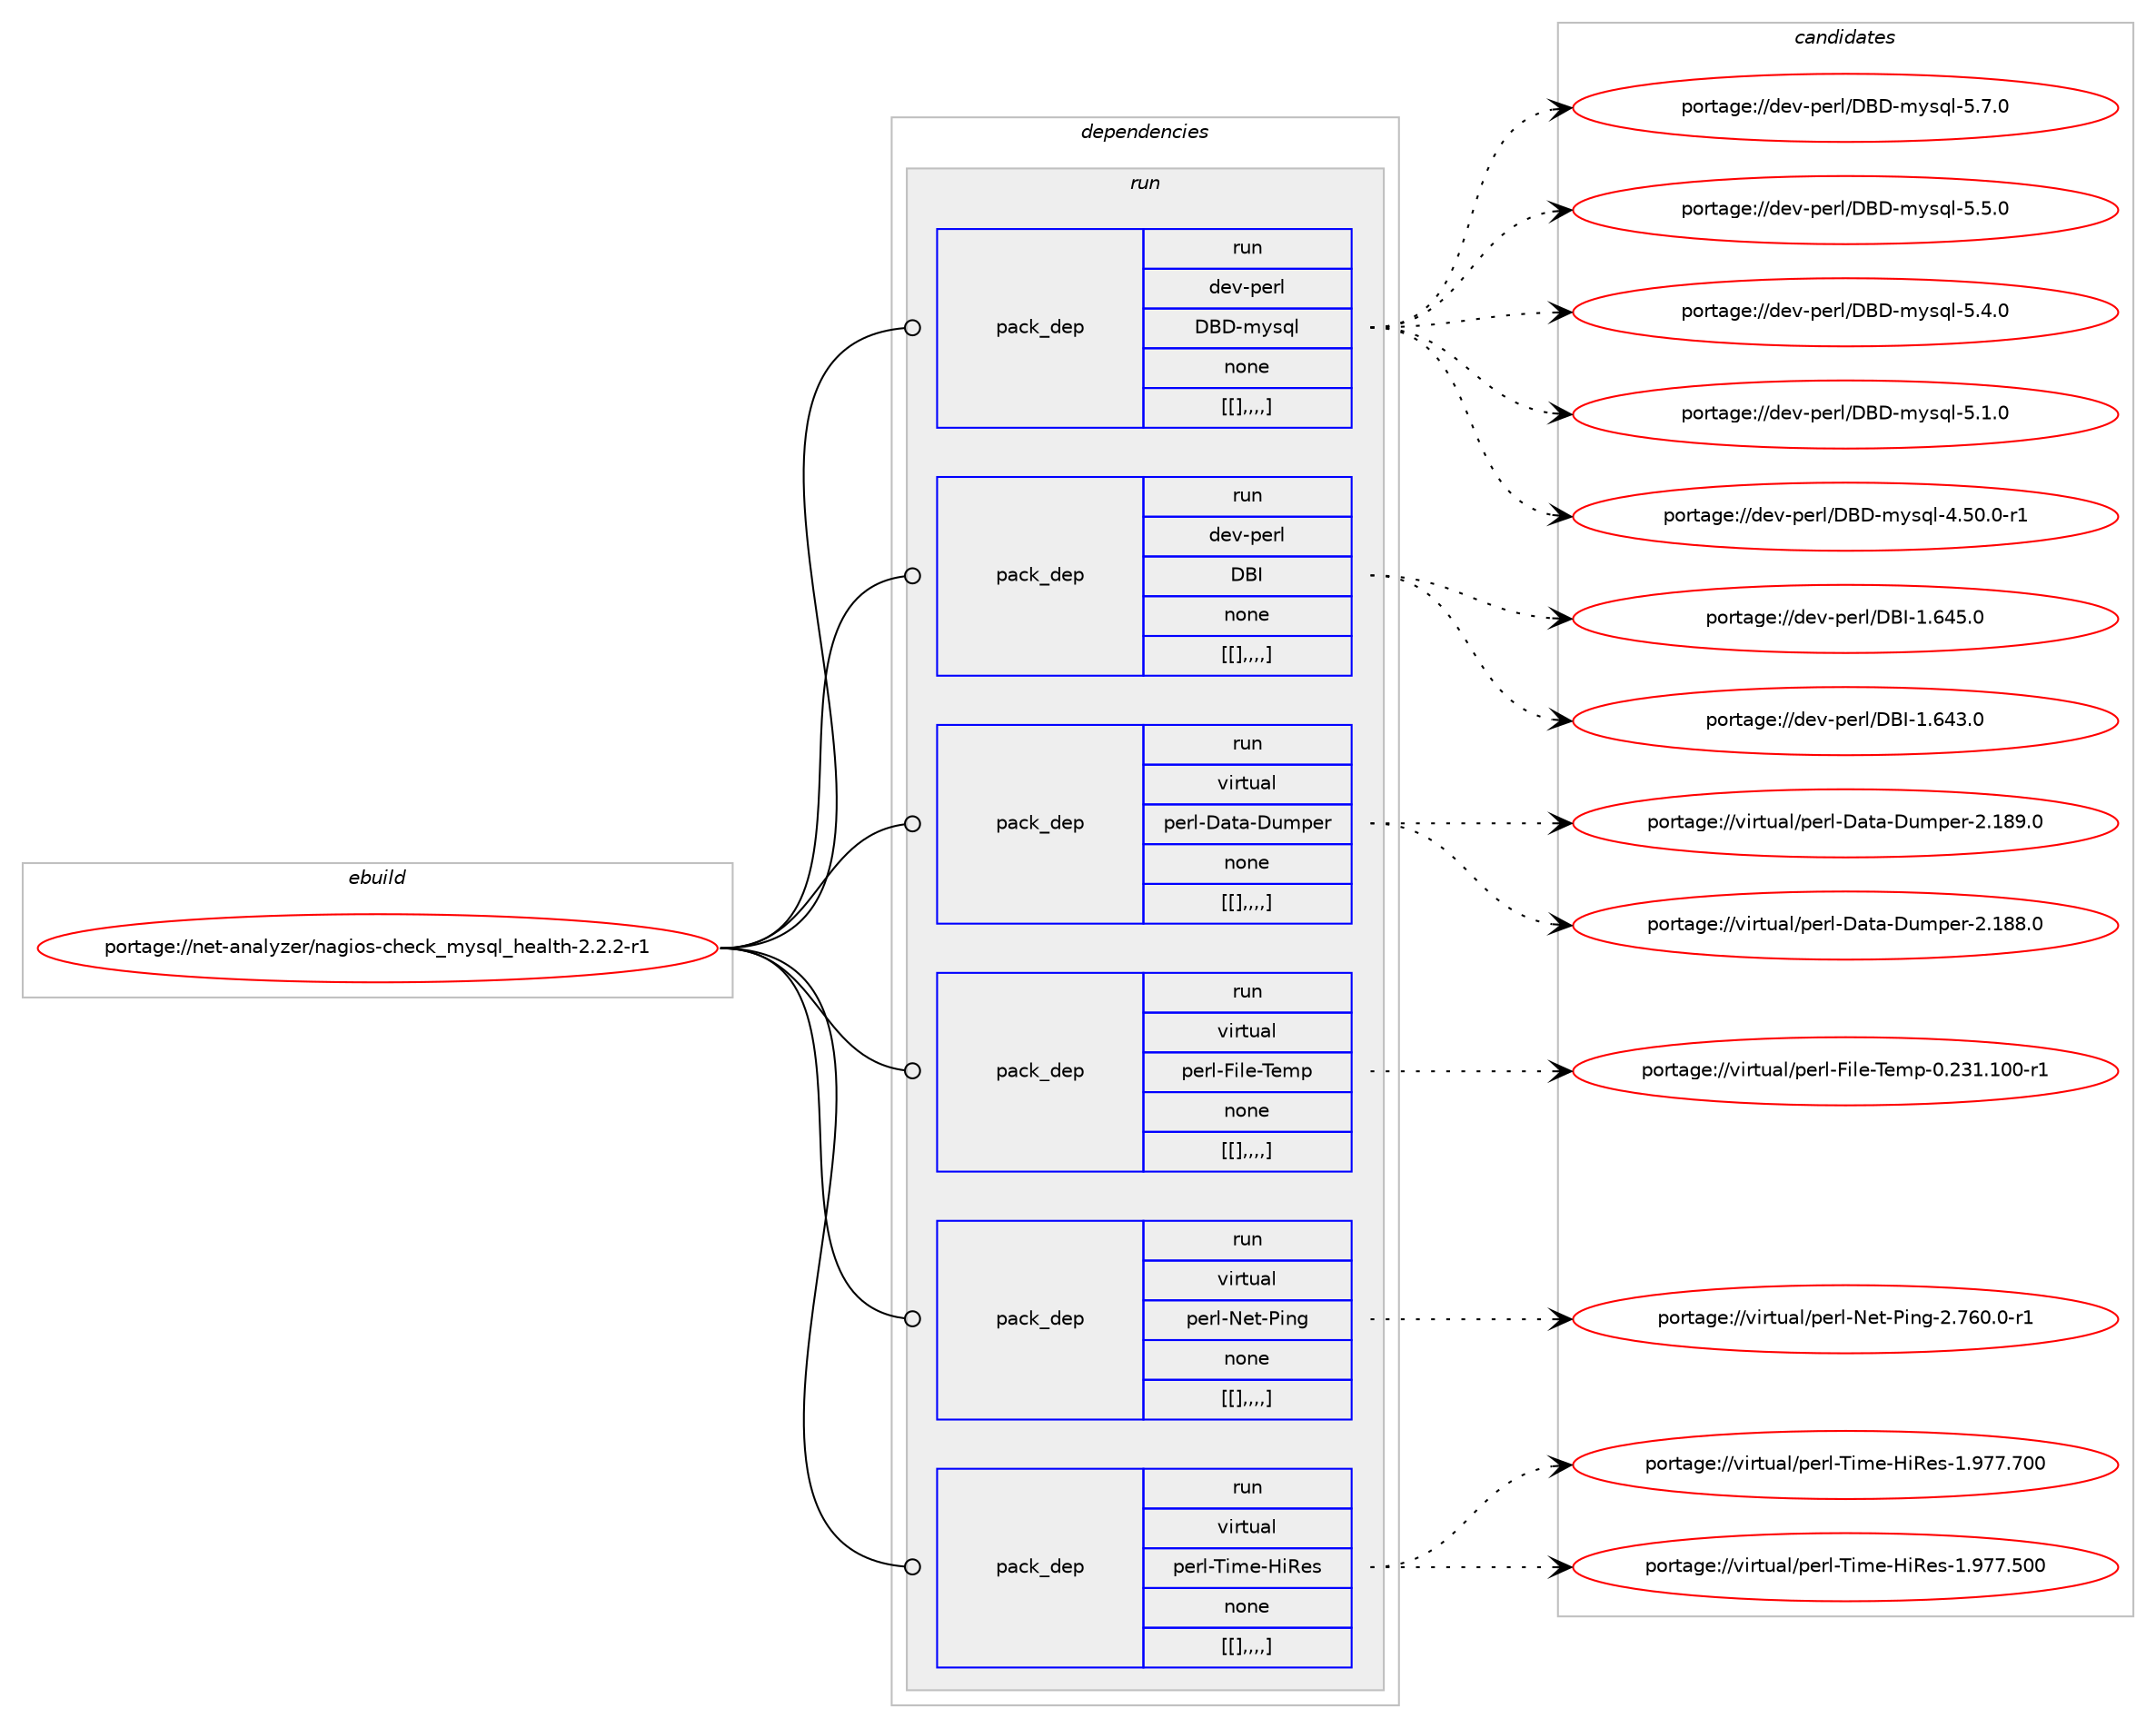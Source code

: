digraph prolog {

# *************
# Graph options
# *************

newrank=true;
concentrate=true;
compound=true;
graph [rankdir=LR,fontname=Helvetica,fontsize=10,ranksep=1.5];#, ranksep=2.5, nodesep=0.2];
edge  [arrowhead=vee];
node  [fontname=Helvetica,fontsize=10];

# **********
# The ebuild
# **********

subgraph cluster_leftcol {
color=gray;
label=<<i>ebuild</i>>;
id [label="portage://net-analyzer/nagios-check_mysql_health-2.2.2-r1", color=red, width=4, href="../net-analyzer/nagios-check_mysql_health-2.2.2-r1.svg"];
}

# ****************
# The dependencies
# ****************

subgraph cluster_midcol {
color=gray;
label=<<i>dependencies</i>>;
subgraph cluster_compile {
fillcolor="#eeeeee";
style=filled;
label=<<i>compile</i>>;
}
subgraph cluster_compileandrun {
fillcolor="#eeeeee";
style=filled;
label=<<i>compile and run</i>>;
}
subgraph cluster_run {
fillcolor="#eeeeee";
style=filled;
label=<<i>run</i>>;
subgraph pack20 {
dependency30 [label=<<TABLE BORDER="0" CELLBORDER="1" CELLSPACING="0" CELLPADDING="4" WIDTH="220"><TR><TD ROWSPAN="6" CELLPADDING="30">pack_dep</TD></TR><TR><TD WIDTH="110">run</TD></TR><TR><TD>dev-perl</TD></TR><TR><TD>DBD-mysql</TD></TR><TR><TD>none</TD></TR><TR><TD>[[],,,,]</TD></TR></TABLE>>, shape=none, color=blue];
}
id:e -> dependency30:w [weight=20,style="solid",arrowhead="odot"];
subgraph pack58 {
dependency104 [label=<<TABLE BORDER="0" CELLBORDER="1" CELLSPACING="0" CELLPADDING="4" WIDTH="220"><TR><TD ROWSPAN="6" CELLPADDING="30">pack_dep</TD></TR><TR><TD WIDTH="110">run</TD></TR><TR><TD>dev-perl</TD></TR><TR><TD>DBI</TD></TR><TR><TD>none</TD></TR><TR><TD>[[],,,,]</TD></TR></TABLE>>, shape=none, color=blue];
}
id:e -> dependency104:w [weight=20,style="solid",arrowhead="odot"];
subgraph pack99 {
dependency132 [label=<<TABLE BORDER="0" CELLBORDER="1" CELLSPACING="0" CELLPADDING="4" WIDTH="220"><TR><TD ROWSPAN="6" CELLPADDING="30">pack_dep</TD></TR><TR><TD WIDTH="110">run</TD></TR><TR><TD>virtual</TD></TR><TR><TD>perl-Data-Dumper</TD></TR><TR><TD>none</TD></TR><TR><TD>[[],,,,]</TD></TR></TABLE>>, shape=none, color=blue];
}
id:e -> dependency132:w [weight=20,style="solid",arrowhead="odot"];
subgraph pack110 {
dependency134 [label=<<TABLE BORDER="0" CELLBORDER="1" CELLSPACING="0" CELLPADDING="4" WIDTH="220"><TR><TD ROWSPAN="6" CELLPADDING="30">pack_dep</TD></TR><TR><TD WIDTH="110">run</TD></TR><TR><TD>virtual</TD></TR><TR><TD>perl-File-Temp</TD></TR><TR><TD>none</TD></TR><TR><TD>[[],,,,]</TD></TR></TABLE>>, shape=none, color=blue];
}
id:e -> dependency134:w [weight=20,style="solid",arrowhead="odot"];
subgraph pack133 {
dependency174 [label=<<TABLE BORDER="0" CELLBORDER="1" CELLSPACING="0" CELLPADDING="4" WIDTH="220"><TR><TD ROWSPAN="6" CELLPADDING="30">pack_dep</TD></TR><TR><TD WIDTH="110">run</TD></TR><TR><TD>virtual</TD></TR><TR><TD>perl-Net-Ping</TD></TR><TR><TD>none</TD></TR><TR><TD>[[],,,,]</TD></TR></TABLE>>, shape=none, color=blue];
}
id:e -> dependency174:w [weight=20,style="solid",arrowhead="odot"];
subgraph pack149 {
dependency209 [label=<<TABLE BORDER="0" CELLBORDER="1" CELLSPACING="0" CELLPADDING="4" WIDTH="220"><TR><TD ROWSPAN="6" CELLPADDING="30">pack_dep</TD></TR><TR><TD WIDTH="110">run</TD></TR><TR><TD>virtual</TD></TR><TR><TD>perl-Time-HiRes</TD></TR><TR><TD>none</TD></TR><TR><TD>[[],,,,]</TD></TR></TABLE>>, shape=none, color=blue];
}
id:e -> dependency209:w [weight=20,style="solid",arrowhead="odot"];
}
}

# **************
# The candidates
# **************

subgraph cluster_choices {
rank=same;
color=gray;
label=<<i>candidates</i>>;

subgraph choice77 {
color=black;
nodesep=1;
choice100101118451121011141084768666845109121115113108455346554648 [label="portage://dev-perl/DBD-mysql-5.7.0", color=red, width=4,href="../dev-perl/DBD-mysql-5.7.0.svg"];
choice100101118451121011141084768666845109121115113108455346534648 [label="portage://dev-perl/DBD-mysql-5.5.0", color=red, width=4,href="../dev-perl/DBD-mysql-5.5.0.svg"];
choice100101118451121011141084768666845109121115113108455346524648 [label="portage://dev-perl/DBD-mysql-5.4.0", color=red, width=4,href="../dev-perl/DBD-mysql-5.4.0.svg"];
choice100101118451121011141084768666845109121115113108455346494648 [label="portage://dev-perl/DBD-mysql-5.1.0", color=red, width=4,href="../dev-perl/DBD-mysql-5.1.0.svg"];
choice100101118451121011141084768666845109121115113108455246534846484511449 [label="portage://dev-perl/DBD-mysql-4.50.0-r1", color=red, width=4,href="../dev-perl/DBD-mysql-4.50.0-r1.svg"];
dependency30:e -> choice100101118451121011141084768666845109121115113108455346554648:w [style=dotted,weight="100"];
dependency30:e -> choice100101118451121011141084768666845109121115113108455346534648:w [style=dotted,weight="100"];
dependency30:e -> choice100101118451121011141084768666845109121115113108455346524648:w [style=dotted,weight="100"];
dependency30:e -> choice100101118451121011141084768666845109121115113108455346494648:w [style=dotted,weight="100"];
dependency30:e -> choice100101118451121011141084768666845109121115113108455246534846484511449:w [style=dotted,weight="100"];
}
subgraph choice83 {
color=black;
nodesep=1;
choice10010111845112101114108476866734549465452534648 [label="portage://dev-perl/DBI-1.645.0", color=red, width=4,href="../dev-perl/DBI-1.645.0.svg"];
choice10010111845112101114108476866734549465452514648 [label="portage://dev-perl/DBI-1.643.0", color=red, width=4,href="../dev-perl/DBI-1.643.0.svg"];
dependency104:e -> choice10010111845112101114108476866734549465452534648:w [style=dotted,weight="100"];
dependency104:e -> choice10010111845112101114108476866734549465452514648:w [style=dotted,weight="100"];
}
subgraph choice86 {
color=black;
nodesep=1;
choice11810511411611797108471121011141084568971169745681171091121011144550464956574648 [label="portage://virtual/perl-Data-Dumper-2.189.0", color=red, width=4,href="../virtual/perl-Data-Dumper-2.189.0.svg"];
choice11810511411611797108471121011141084568971169745681171091121011144550464956564648 [label="portage://virtual/perl-Data-Dumper-2.188.0", color=red, width=4,href="../virtual/perl-Data-Dumper-2.188.0.svg"];
dependency132:e -> choice11810511411611797108471121011141084568971169745681171091121011144550464956574648:w [style=dotted,weight="100"];
dependency132:e -> choice11810511411611797108471121011141084568971169745681171091121011144550464956564648:w [style=dotted,weight="100"];
}
subgraph choice88 {
color=black;
nodesep=1;
choice118105114116117971084711210111410845701051081014584101109112454846505149464948484511449 [label="portage://virtual/perl-File-Temp-0.231.100-r1", color=red, width=4,href="../virtual/perl-File-Temp-0.231.100-r1.svg"];
dependency134:e -> choice118105114116117971084711210111410845701051081014584101109112454846505149464948484511449:w [style=dotted,weight="100"];
}
subgraph choice90 {
color=black;
nodesep=1;
choice11810511411611797108471121011141084578101116458010511010345504655544846484511449 [label="portage://virtual/perl-Net-Ping-2.760.0-r1", color=red, width=4,href="../virtual/perl-Net-Ping-2.760.0-r1.svg"];
dependency174:e -> choice11810511411611797108471121011141084578101116458010511010345504655544846484511449:w [style=dotted,weight="100"];
}
subgraph choice94 {
color=black;
nodesep=1;
choice1181051141161179710847112101114108458410510910145721058210111545494657555546554848 [label="portage://virtual/perl-Time-HiRes-1.977.700", color=red, width=4,href="../virtual/perl-Time-HiRes-1.977.700.svg"];
choice1181051141161179710847112101114108458410510910145721058210111545494657555546534848 [label="portage://virtual/perl-Time-HiRes-1.977.500", color=red, width=4,href="../virtual/perl-Time-HiRes-1.977.500.svg"];
dependency209:e -> choice1181051141161179710847112101114108458410510910145721058210111545494657555546554848:w [style=dotted,weight="100"];
dependency209:e -> choice1181051141161179710847112101114108458410510910145721058210111545494657555546534848:w [style=dotted,weight="100"];
}
}

}
